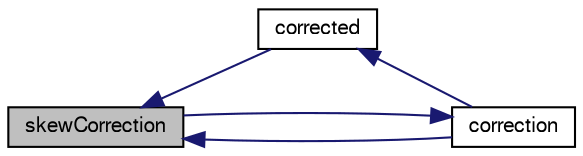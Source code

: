 digraph "skewCorrection"
{
  bgcolor="transparent";
  edge [fontname="FreeSans",fontsize="10",labelfontname="FreeSans",labelfontsize="10"];
  node [fontname="FreeSans",fontsize="10",shape=record];
  rankdir="LR";
  Node63 [label="skewCorrection",height=0.2,width=0.4,color="black", fillcolor="grey75", style="filled", fontcolor="black"];
  Node63 -> Node64 [dir="back",color="midnightblue",fontsize="10",style="solid",fontname="FreeSans"];
  Node64 [label="corrected",height=0.2,width=0.4,color="black",URL="$a23254.html#a09ea734bf81e6dc77b1347909d536fc1",tooltip="Return true if this scheme uses an explicit correction. "];
  Node64 -> Node65 [dir="back",color="midnightblue",fontsize="10",style="solid",fontname="FreeSans"];
  Node65 [label="correction",height=0.2,width=0.4,color="black",URL="$a23254.html#acc9188c066344eea3cfd4b7f114eef3e",tooltip="Return the explicit correction to the face-interpolate. "];
  Node65 -> Node63 [dir="back",color="midnightblue",fontsize="10",style="solid",fontname="FreeSans"];
  Node63 -> Node65 [dir="back",color="midnightblue",fontsize="10",style="solid",fontname="FreeSans"];
}
